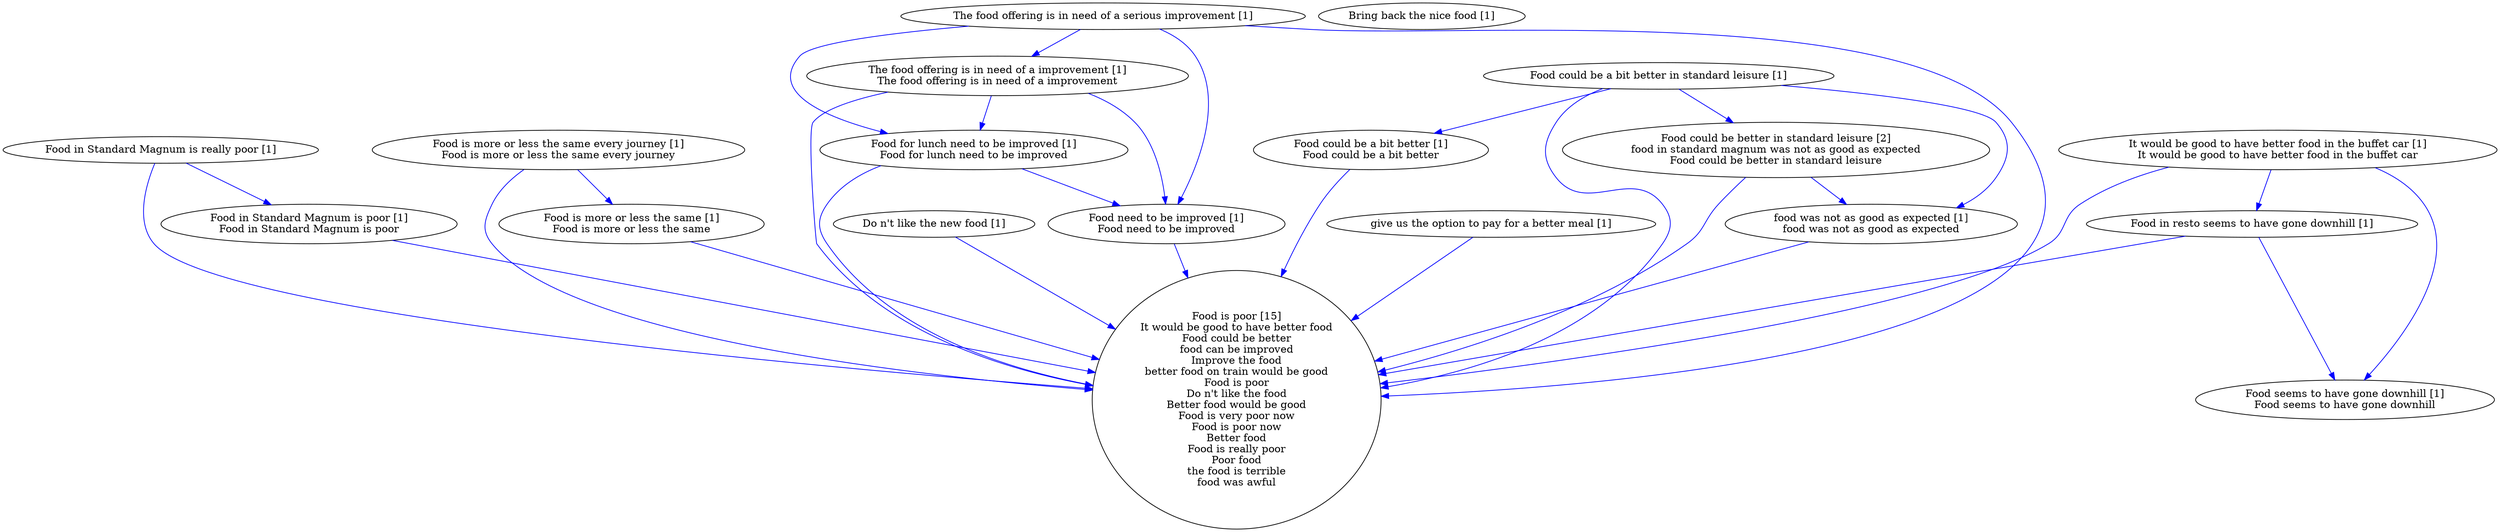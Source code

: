 digraph collapsedGraph {
"Food could be better in standard leisure [2]\nfood in standard magnum was not as good as expected\nFood could be better in standard leisure""Food is poor [15]\nIt would be good to have better food\nFood could be better\nfood can be improved\nImprove the food\nbetter food on train would be good\nFood is poor\nDo n't like the food\nBetter food would be good\nFood is very poor now\nFood is poor now\nBetter food\nFood is really poor\nPoor food\nthe food is terrible\nfood was awful""Bring back the nice food [1]""Do n't like the new food [1]""Food could be a bit better in standard leisure [1]""Food could be a bit better [1]\nFood could be a bit better""Food for lunch need to be improved [1]\nFood for lunch need to be improved""Food need to be improved [1]\nFood need to be improved""Food in Standard Magnum is really poor [1]""Food in Standard Magnum is poor [1]\nFood in Standard Magnum is poor""Food in resto seems to have gone downhill [1]""Food seems to have gone downhill [1]\nFood seems to have gone downhill""Food is more or less the same every journey [1]\nFood is more or less the same every journey""Food is more or less the same [1]\nFood is more or less the same""It would be good to have better food in the buffet car [1]\nIt would be good to have better food in the buffet car""The food offering is in need of a serious improvement [1]""The food offering is in need of a improvement [1]\nThe food offering is in need of a improvement""food was not as good as expected [1]\nfood was not as good as expected""give us the option to pay for a better meal [1]""Food could be a bit better in standard leisure [1]" -> "Food could be a bit better [1]\nFood could be a bit better" [color=blue]
"Food for lunch need to be improved [1]\nFood for lunch need to be improved" -> "Food need to be improved [1]\nFood need to be improved" [color=blue]
"Food in Standard Magnum is really poor [1]" -> "Food in Standard Magnum is poor [1]\nFood in Standard Magnum is poor" [color=blue]
"Food in resto seems to have gone downhill [1]" -> "Food seems to have gone downhill [1]\nFood seems to have gone downhill" [color=blue]
"Food is more or less the same every journey [1]\nFood is more or less the same every journey" -> "Food is more or less the same [1]\nFood is more or less the same" [color=blue]
"It would be good to have better food in the buffet car [1]\nIt would be good to have better food in the buffet car" -> "Food in resto seems to have gone downhill [1]" [color=blue]
"The food offering is in need of a serious improvement [1]" -> "The food offering is in need of a improvement [1]\nThe food offering is in need of a improvement" [color=blue]
"The food offering is in need of a serious improvement [1]" -> "Food for lunch need to be improved [1]\nFood for lunch need to be improved" [color=blue]
"The food offering is in need of a serious improvement [1]" -> "Food need to be improved [1]\nFood need to be improved" [color=blue]
"The food offering is in need of a improvement [1]\nThe food offering is in need of a improvement" -> "Food for lunch need to be improved [1]\nFood for lunch need to be improved" [color=blue]
"The food offering is in need of a improvement [1]\nThe food offering is in need of a improvement" -> "Food need to be improved [1]\nFood need to be improved" [color=blue]
"Food could be a bit better in standard leisure [1]" -> "Food could be better in standard leisure [2]\nfood in standard magnum was not as good as expected\nFood could be better in standard leisure" [color=blue]
"Food could be a bit better in standard leisure [1]" -> "food was not as good as expected [1]\nfood was not as good as expected" [color=blue]
"Food could be a bit better in standard leisure [1]" -> "Food is poor [15]\nIt would be good to have better food\nFood could be better\nfood can be improved\nImprove the food\nbetter food on train would be good\nFood is poor\nDo n't like the food\nBetter food would be good\nFood is very poor now\nFood is poor now\nBetter food\nFood is really poor\nPoor food\nthe food is terrible\nfood was awful" [color=blue]
"Food could be better in standard leisure [2]\nfood in standard magnum was not as good as expected\nFood could be better in standard leisure" -> "food was not as good as expected [1]\nfood was not as good as expected" [color=blue]
"Food could be better in standard leisure [2]\nfood in standard magnum was not as good as expected\nFood could be better in standard leisure" -> "Food is poor [15]\nIt would be good to have better food\nFood could be better\nfood can be improved\nImprove the food\nbetter food on train would be good\nFood is poor\nDo n't like the food\nBetter food would be good\nFood is very poor now\nFood is poor now\nBetter food\nFood is really poor\nPoor food\nthe food is terrible\nfood was awful" [color=blue]
"Food could be a bit better [1]\nFood could be a bit better" -> "Food is poor [15]\nIt would be good to have better food\nFood could be better\nfood can be improved\nImprove the food\nbetter food on train would be good\nFood is poor\nDo n't like the food\nBetter food would be good\nFood is very poor now\nFood is poor now\nBetter food\nFood is really poor\nPoor food\nthe food is terrible\nfood was awful" [color=blue]
"Food for lunch need to be improved [1]\nFood for lunch need to be improved" -> "Food is poor [15]\nIt would be good to have better food\nFood could be better\nfood can be improved\nImprove the food\nbetter food on train would be good\nFood is poor\nDo n't like the food\nBetter food would be good\nFood is very poor now\nFood is poor now\nBetter food\nFood is really poor\nPoor food\nthe food is terrible\nfood was awful" [color=blue]
"Food need to be improved [1]\nFood need to be improved" -> "Food is poor [15]\nIt would be good to have better food\nFood could be better\nfood can be improved\nImprove the food\nbetter food on train would be good\nFood is poor\nDo n't like the food\nBetter food would be good\nFood is very poor now\nFood is poor now\nBetter food\nFood is really poor\nPoor food\nthe food is terrible\nfood was awful" [color=blue]
"Food in Standard Magnum is really poor [1]" -> "Food is poor [15]\nIt would be good to have better food\nFood could be better\nfood can be improved\nImprove the food\nbetter food on train would be good\nFood is poor\nDo n't like the food\nBetter food would be good\nFood is very poor now\nFood is poor now\nBetter food\nFood is really poor\nPoor food\nthe food is terrible\nfood was awful" [color=blue]
"Food in Standard Magnum is poor [1]\nFood in Standard Magnum is poor" -> "Food is poor [15]\nIt would be good to have better food\nFood could be better\nfood can be improved\nImprove the food\nbetter food on train would be good\nFood is poor\nDo n't like the food\nBetter food would be good\nFood is very poor now\nFood is poor now\nBetter food\nFood is really poor\nPoor food\nthe food is terrible\nfood was awful" [color=blue]
"Food in resto seems to have gone downhill [1]" -> "Food is poor [15]\nIt would be good to have better food\nFood could be better\nfood can be improved\nImprove the food\nbetter food on train would be good\nFood is poor\nDo n't like the food\nBetter food would be good\nFood is very poor now\nFood is poor now\nBetter food\nFood is really poor\nPoor food\nthe food is terrible\nfood was awful" [color=blue]
"Food is more or less the same every journey [1]\nFood is more or less the same every journey" -> "Food is poor [15]\nIt would be good to have better food\nFood could be better\nfood can be improved\nImprove the food\nbetter food on train would be good\nFood is poor\nDo n't like the food\nBetter food would be good\nFood is very poor now\nFood is poor now\nBetter food\nFood is really poor\nPoor food\nthe food is terrible\nfood was awful" [color=blue]
"Food is more or less the same [1]\nFood is more or less the same" -> "Food is poor [15]\nIt would be good to have better food\nFood could be better\nfood can be improved\nImprove the food\nbetter food on train would be good\nFood is poor\nDo n't like the food\nBetter food would be good\nFood is very poor now\nFood is poor now\nBetter food\nFood is really poor\nPoor food\nthe food is terrible\nfood was awful" [color=blue]
"It would be good to have better food in the buffet car [1]\nIt would be good to have better food in the buffet car" -> "Food seems to have gone downhill [1]\nFood seems to have gone downhill" [color=blue]
"It would be good to have better food in the buffet car [1]\nIt would be good to have better food in the buffet car" -> "Food is poor [15]\nIt would be good to have better food\nFood could be better\nfood can be improved\nImprove the food\nbetter food on train would be good\nFood is poor\nDo n't like the food\nBetter food would be good\nFood is very poor now\nFood is poor now\nBetter food\nFood is really poor\nPoor food\nthe food is terrible\nfood was awful" [color=blue]
"The food offering is in need of a serious improvement [1]" -> "Food is poor [15]\nIt would be good to have better food\nFood could be better\nfood can be improved\nImprove the food\nbetter food on train would be good\nFood is poor\nDo n't like the food\nBetter food would be good\nFood is very poor now\nFood is poor now\nBetter food\nFood is really poor\nPoor food\nthe food is terrible\nfood was awful" [color=blue]
"The food offering is in need of a improvement [1]\nThe food offering is in need of a improvement" -> "Food is poor [15]\nIt would be good to have better food\nFood could be better\nfood can be improved\nImprove the food\nbetter food on train would be good\nFood is poor\nDo n't like the food\nBetter food would be good\nFood is very poor now\nFood is poor now\nBetter food\nFood is really poor\nPoor food\nthe food is terrible\nfood was awful" [color=blue]
"food was not as good as expected [1]\nfood was not as good as expected" -> "Food is poor [15]\nIt would be good to have better food\nFood could be better\nfood can be improved\nImprove the food\nbetter food on train would be good\nFood is poor\nDo n't like the food\nBetter food would be good\nFood is very poor now\nFood is poor now\nBetter food\nFood is really poor\nPoor food\nthe food is terrible\nfood was awful" [color=blue]
"give us the option to pay for a better meal [1]" -> "Food is poor [15]\nIt would be good to have better food\nFood could be better\nfood can be improved\nImprove the food\nbetter food on train would be good\nFood is poor\nDo n't like the food\nBetter food would be good\nFood is very poor now\nFood is poor now\nBetter food\nFood is really poor\nPoor food\nthe food is terrible\nfood was awful" [color=blue]
"Do n't like the new food [1]" -> "Food is poor [15]\nIt would be good to have better food\nFood could be better\nfood can be improved\nImprove the food\nbetter food on train would be good\nFood is poor\nDo n't like the food\nBetter food would be good\nFood is very poor now\nFood is poor now\nBetter food\nFood is really poor\nPoor food\nthe food is terrible\nfood was awful" [color=blue]
}